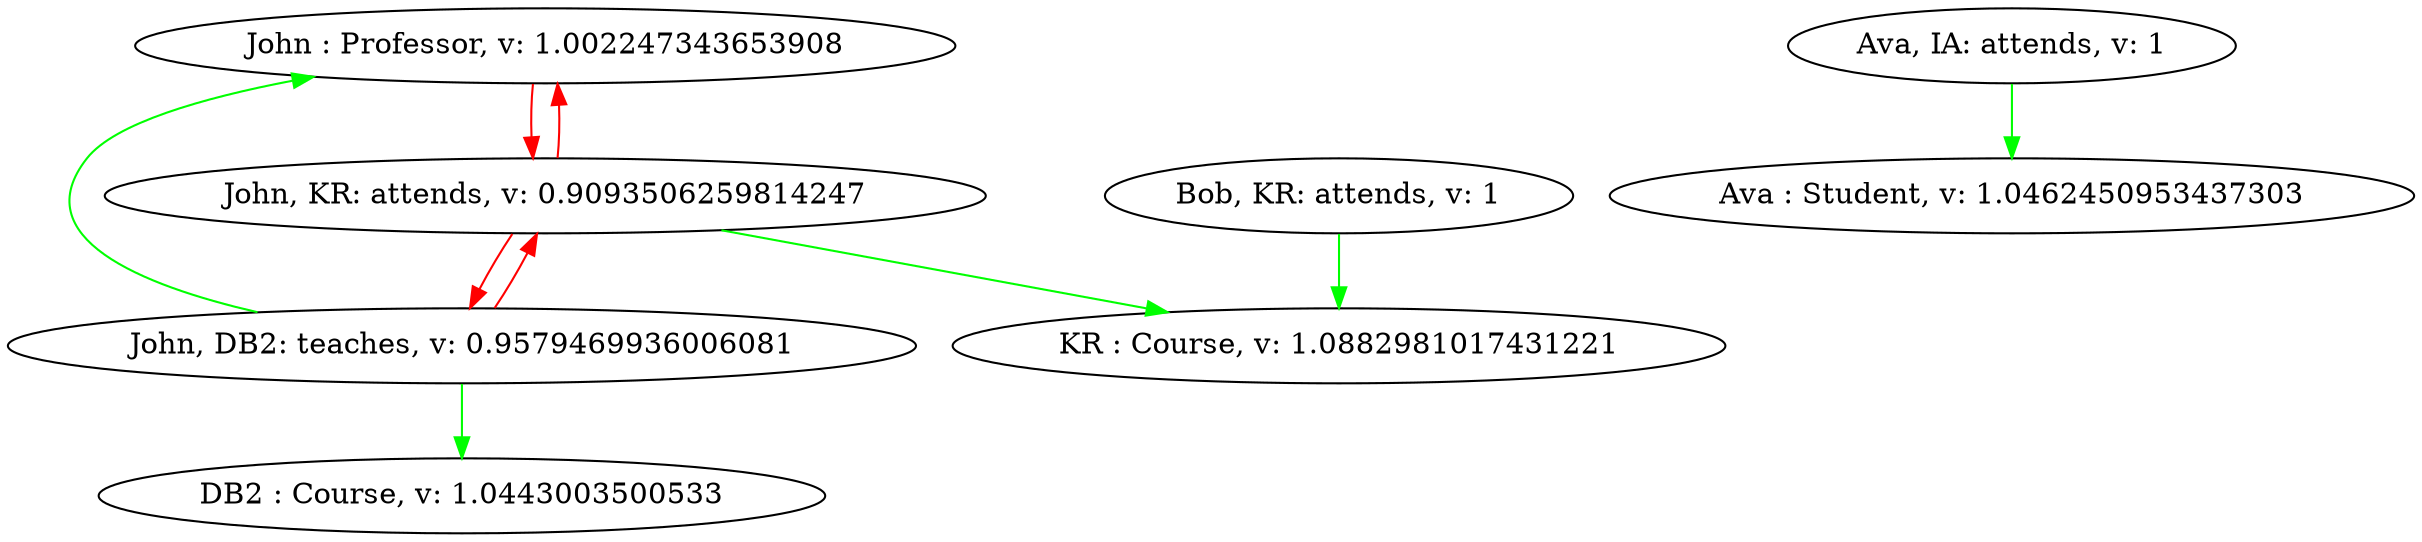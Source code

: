 digraph {
    0 [ label = "John : Professor, v: 1.002247343653908" ]
    1 [ label = "Ava : Student, v: 1.0462450953437303" ]
    2 [ label = "DB2 : Course, v: 1.0443003500533" ]
    3 [ label = "KR : Course, v: 1.0882981017431221" ]
    4 [ label = "John, DB2: teaches, v: 0.9579469936006081" ]
    5 [ label = "John, KR: attends, v: 0.9093506259814247" ]
    6 [ label = "Ava, IA: attends, v: 1" ]
    7 [ label = "Bob, KR: attends, v: 1" ]
    4 -> 0 [ color="green"]
    5 -> 0 [ color="red"]
    6 -> 1 [ color="green"]
    4 -> 2 [ color="green"]
    5 -> 3 [ color="green"]
    7 -> 3 [ color="green"]
    5 -> 4 [ color="red"]
    0 -> 5 [ color="red"]
    4 -> 5 [ color="red"]
}
